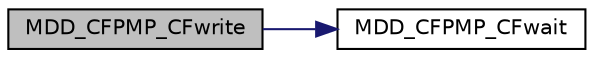 digraph "MDD_CFPMP_CFwrite"
{
  edge [fontname="Helvetica",fontsize="10",labelfontname="Helvetica",labelfontsize="10"];
  node [fontname="Helvetica",fontsize="10",shape=record];
  rankdir="LR";
  Node1 [label="MDD_CFPMP_CFwrite",height=0.2,width=0.4,color="black", fillcolor="grey75", style="filled", fontcolor="black"];
  Node1 -> Node2 [color="midnightblue",fontsize="10",style="solid",fontname="Helvetica"];
  Node2 [label="MDD_CFPMP_CFwait",height=0.2,width=0.4,color="black", fillcolor="white", style="filled",URL="$_c_f-_p_m_p_8c.html#a4c29530f84e422bdd8da8e67bc7bb743"];
}
